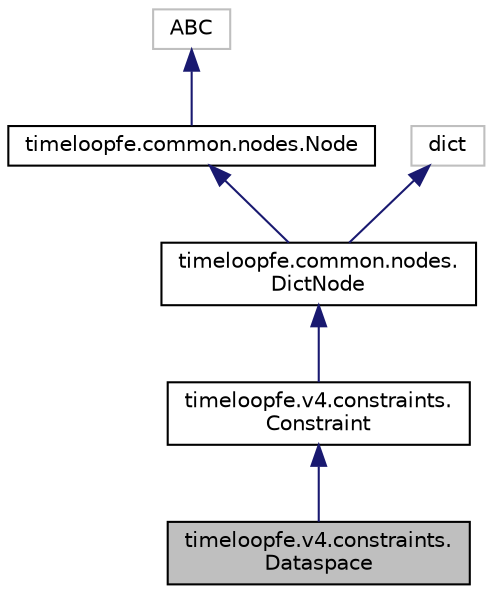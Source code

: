 digraph "timeloopfe.v4.constraints.Dataspace"
{
 // LATEX_PDF_SIZE
  edge [fontname="Helvetica",fontsize="10",labelfontname="Helvetica",labelfontsize="10"];
  node [fontname="Helvetica",fontsize="10",shape=record];
  Node1 [label="timeloopfe.v4.constraints.\lDataspace",height=0.2,width=0.4,color="black", fillcolor="grey75", style="filled", fontcolor="black",tooltip="A constraint class for specifying dataspace properties."];
  Node2 -> Node1 [dir="back",color="midnightblue",fontsize="10",style="solid"];
  Node2 [label="timeloopfe.v4.constraints.\lConstraint",height=0.2,width=0.4,color="black", fillcolor="white", style="filled",URL="$classtimeloopfe_1_1v4_1_1constraints_1_1Constraint.html",tooltip="A constraint in the system."];
  Node3 -> Node2 [dir="back",color="midnightblue",fontsize="10",style="solid"];
  Node3 [label="timeloopfe.common.nodes.\lDictNode",height=0.2,width=0.4,color="black", fillcolor="white", style="filled",URL="$classtimeloopfe_1_1common_1_1nodes_1_1DictNode.html",tooltip="A node that is a dictionary of other nodes."];
  Node4 -> Node3 [dir="back",color="midnightblue",fontsize="10",style="solid"];
  Node4 [label="timeloopfe.common.nodes.Node",height=0.2,width=0.4,color="black", fillcolor="white", style="filled",URL="$classtimeloopfe_1_1common_1_1nodes_1_1Node.html",tooltip="Base class for all nodes in the hierarchy."];
  Node5 -> Node4 [dir="back",color="midnightblue",fontsize="10",style="solid"];
  Node5 [label="ABC",height=0.2,width=0.4,color="grey75", fillcolor="white", style="filled",tooltip=" "];
  Node6 -> Node3 [dir="back",color="midnightblue",fontsize="10",style="solid"];
  Node6 [label="dict",height=0.2,width=0.4,color="grey75", fillcolor="white", style="filled",tooltip=" "];
}
